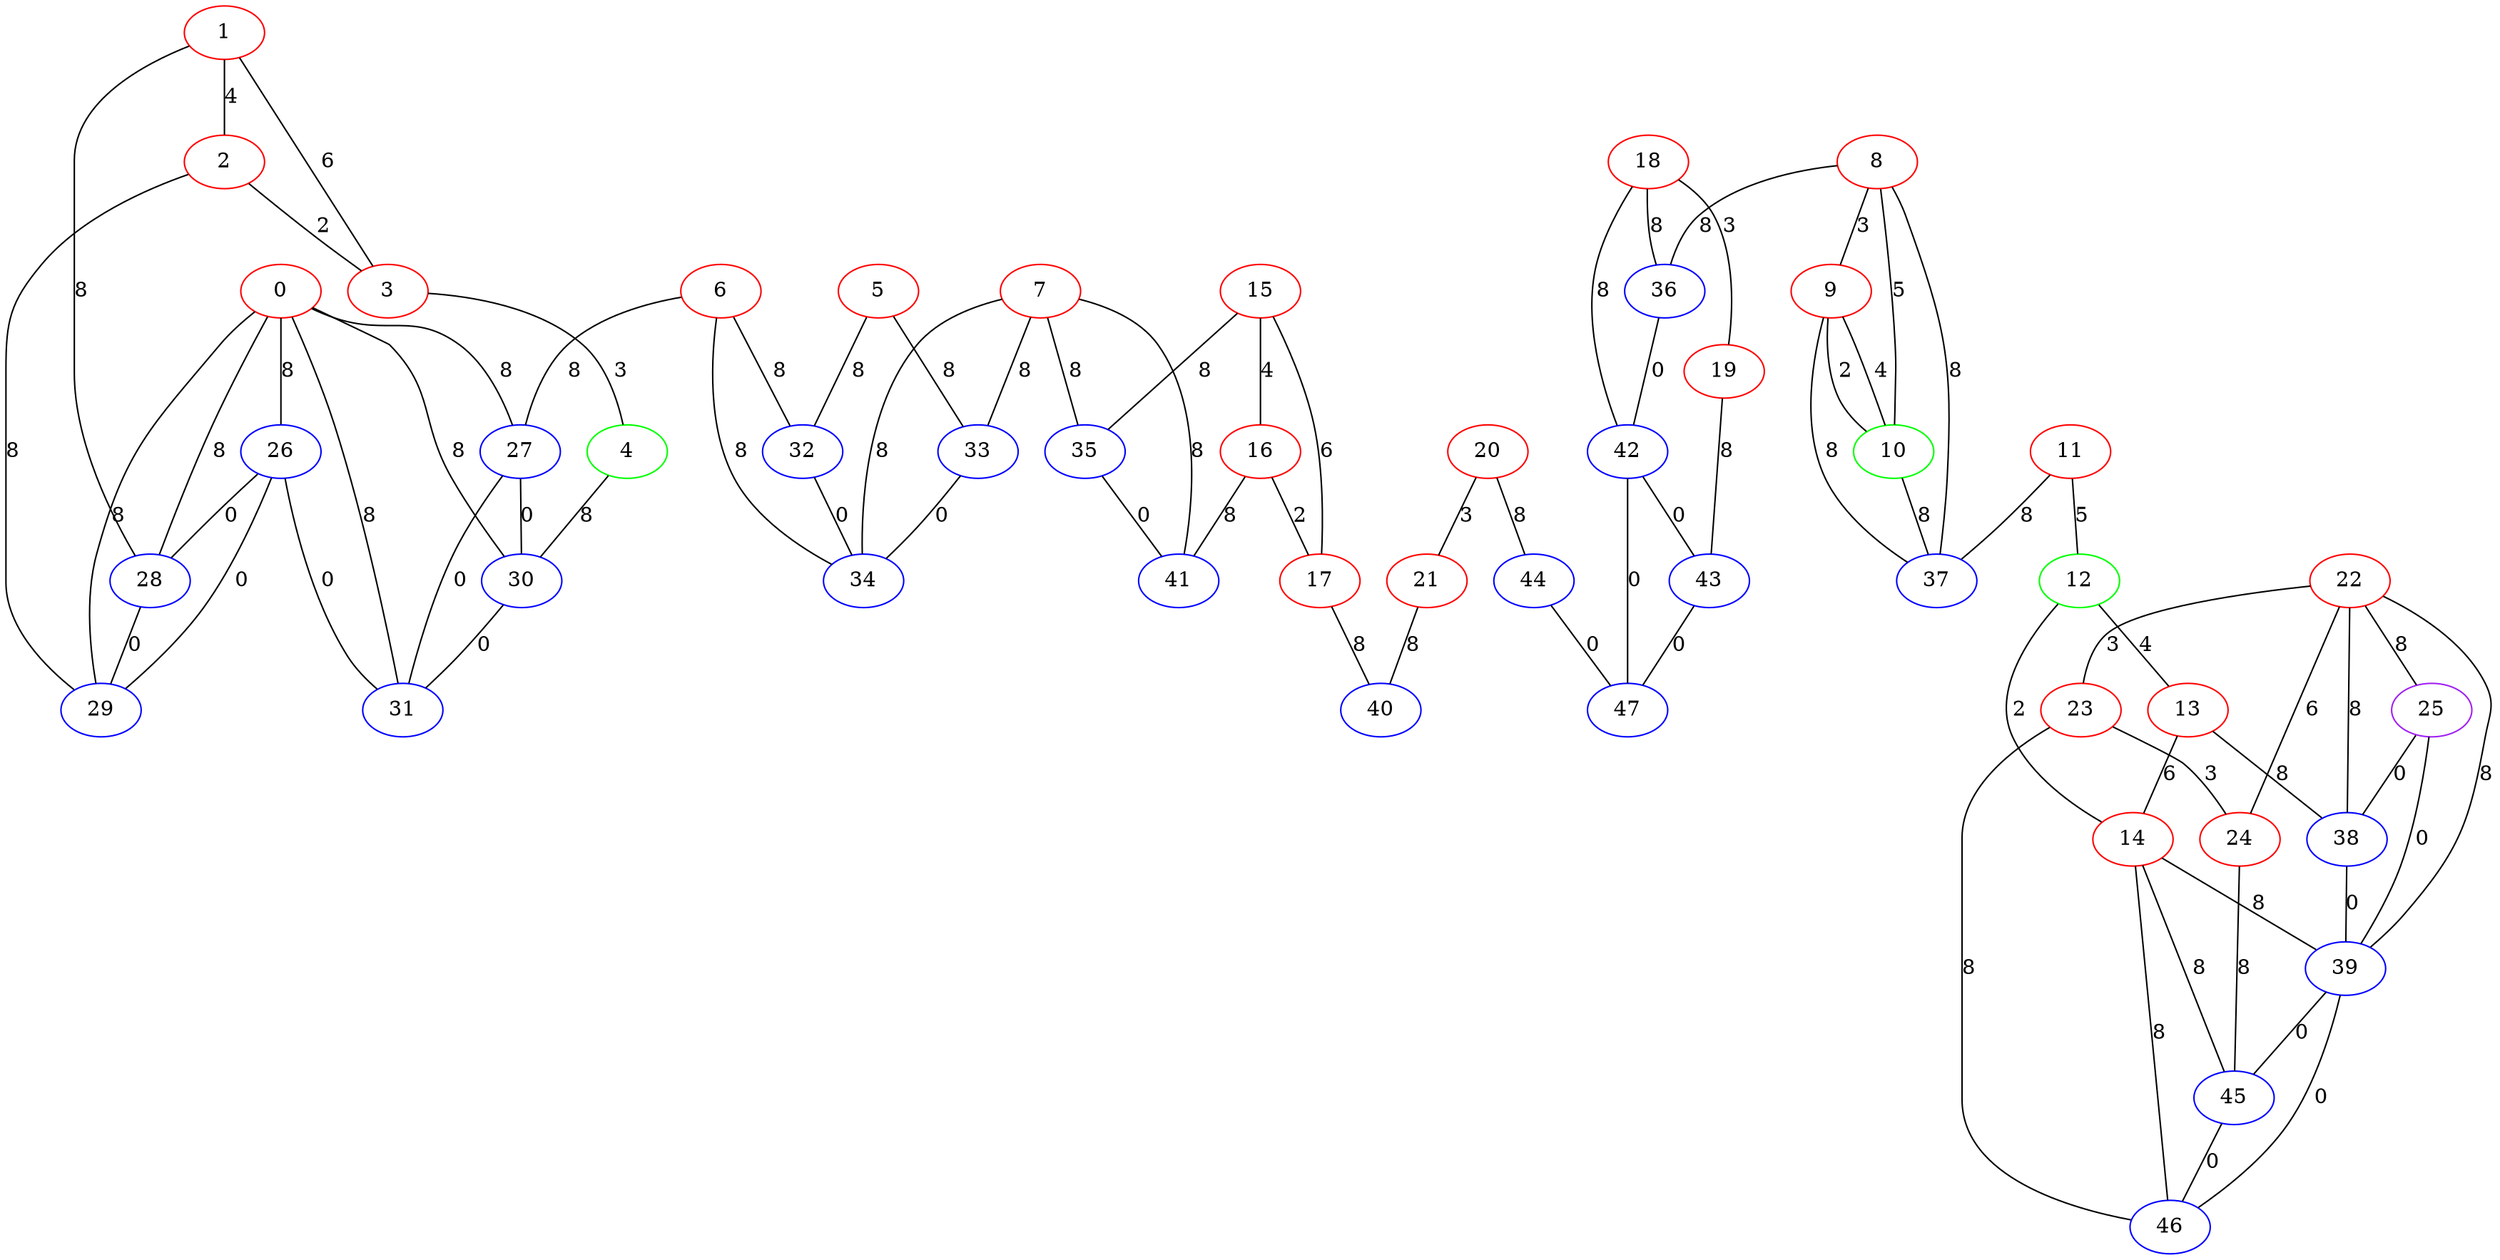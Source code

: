 graph "" {
0 [color=red, weight=1];
1 [color=red, weight=1];
2 [color=red, weight=1];
3 [color=red, weight=1];
4 [color=green, weight=2];
5 [color=red, weight=1];
6 [color=red, weight=1];
7 [color=red, weight=1];
8 [color=red, weight=1];
9 [color=red, weight=1];
10 [color=green, weight=2];
11 [color=red, weight=1];
12 [color=green, weight=2];
13 [color=red, weight=1];
14 [color=red, weight=1];
15 [color=red, weight=1];
16 [color=red, weight=1];
17 [color=red, weight=1];
18 [color=red, weight=1];
19 [color=red, weight=1];
20 [color=red, weight=1];
21 [color=red, weight=1];
22 [color=red, weight=1];
23 [color=red, weight=1];
24 [color=red, weight=1];
25 [color=purple, weight=4];
26 [color=blue, weight=3];
27 [color=blue, weight=3];
28 [color=blue, weight=3];
29 [color=blue, weight=3];
30 [color=blue, weight=3];
31 [color=blue, weight=3];
32 [color=blue, weight=3];
33 [color=blue, weight=3];
34 [color=blue, weight=3];
35 [color=blue, weight=3];
36 [color=blue, weight=3];
37 [color=blue, weight=3];
38 [color=blue, weight=3];
39 [color=blue, weight=3];
40 [color=blue, weight=3];
41 [color=blue, weight=3];
42 [color=blue, weight=3];
43 [color=blue, weight=3];
44 [color=blue, weight=3];
45 [color=blue, weight=3];
46 [color=blue, weight=3];
47 [color=blue, weight=3];
0 -- 26  [key=0, label=8];
0 -- 27  [key=0, label=8];
0 -- 28  [key=0, label=8];
0 -- 29  [key=0, label=8];
0 -- 30  [key=0, label=8];
0 -- 31  [key=0, label=8];
1 -- 2  [key=0, label=4];
1 -- 3  [key=0, label=6];
1 -- 28  [key=0, label=8];
2 -- 3  [key=0, label=2];
2 -- 29  [key=0, label=8];
3 -- 4  [key=0, label=3];
4 -- 30  [key=0, label=8];
5 -- 32  [key=0, label=8];
5 -- 33  [key=0, label=8];
6 -- 32  [key=0, label=8];
6 -- 34  [key=0, label=8];
6 -- 27  [key=0, label=8];
7 -- 33  [key=0, label=8];
7 -- 34  [key=0, label=8];
7 -- 35  [key=0, label=8];
7 -- 41  [key=0, label=8];
8 -- 9  [key=0, label=3];
8 -- 10  [key=0, label=5];
8 -- 36  [key=0, label=8];
8 -- 37  [key=0, label=8];
9 -- 10  [key=0, label=4];
9 -- 10  [key=1, label=2];
9 -- 37  [key=0, label=8];
10 -- 37  [key=0, label=8];
11 -- 12  [key=0, label=5];
11 -- 37  [key=0, label=8];
12 -- 13  [key=0, label=4];
12 -- 14  [key=0, label=2];
13 -- 38  [key=0, label=8];
13 -- 14  [key=0, label=6];
14 -- 45  [key=0, label=8];
14 -- 46  [key=0, label=8];
14 -- 39  [key=0, label=8];
15 -- 16  [key=0, label=4];
15 -- 17  [key=0, label=6];
15 -- 35  [key=0, label=8];
16 -- 17  [key=0, label=2];
16 -- 41  [key=0, label=8];
17 -- 40  [key=0, label=8];
18 -- 42  [key=0, label=8];
18 -- 19  [key=0, label=3];
18 -- 36  [key=0, label=8];
19 -- 43  [key=0, label=8];
20 -- 44  [key=0, label=8];
20 -- 21  [key=0, label=3];
21 -- 40  [key=0, label=8];
22 -- 24  [key=0, label=6];
22 -- 25  [key=0, label=8];
22 -- 39  [key=0, label=8];
22 -- 38  [key=0, label=8];
22 -- 23  [key=0, label=3];
23 -- 24  [key=0, label=3];
23 -- 46  [key=0, label=8];
24 -- 45  [key=0, label=8];
25 -- 38  [key=0, label=0];
25 -- 39  [key=0, label=0];
26 -- 28  [key=0, label=0];
26 -- 29  [key=0, label=0];
26 -- 31  [key=0, label=0];
27 -- 30  [key=0, label=0];
27 -- 31  [key=0, label=0];
28 -- 29  [key=0, label=0];
30 -- 31  [key=0, label=0];
32 -- 34  [key=0, label=0];
33 -- 34  [key=0, label=0];
35 -- 41  [key=0, label=0];
36 -- 42  [key=0, label=0];
38 -- 39  [key=0, label=0];
39 -- 45  [key=0, label=0];
39 -- 46  [key=0, label=0];
42 -- 43  [key=0, label=0];
42 -- 47  [key=0, label=0];
43 -- 47  [key=0, label=0];
44 -- 47  [key=0, label=0];
45 -- 46  [key=0, label=0];
}
